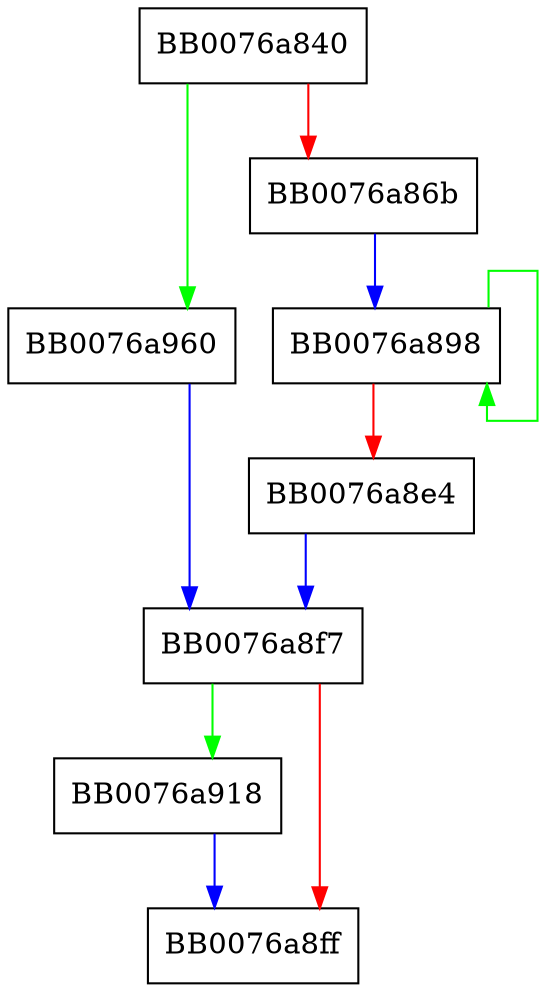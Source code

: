 digraph cast5_ofb_cipher {
  node [shape="box"];
  graph [splines=ortho];
  BB0076a840 -> BB0076a960 [color="green"];
  BB0076a840 -> BB0076a86b [color="red"];
  BB0076a86b -> BB0076a898 [color="blue"];
  BB0076a898 -> BB0076a898 [color="green"];
  BB0076a898 -> BB0076a8e4 [color="red"];
  BB0076a8e4 -> BB0076a8f7 [color="blue"];
  BB0076a8f7 -> BB0076a918 [color="green"];
  BB0076a8f7 -> BB0076a8ff [color="red"];
  BB0076a918 -> BB0076a8ff [color="blue"];
  BB0076a960 -> BB0076a8f7 [color="blue"];
}